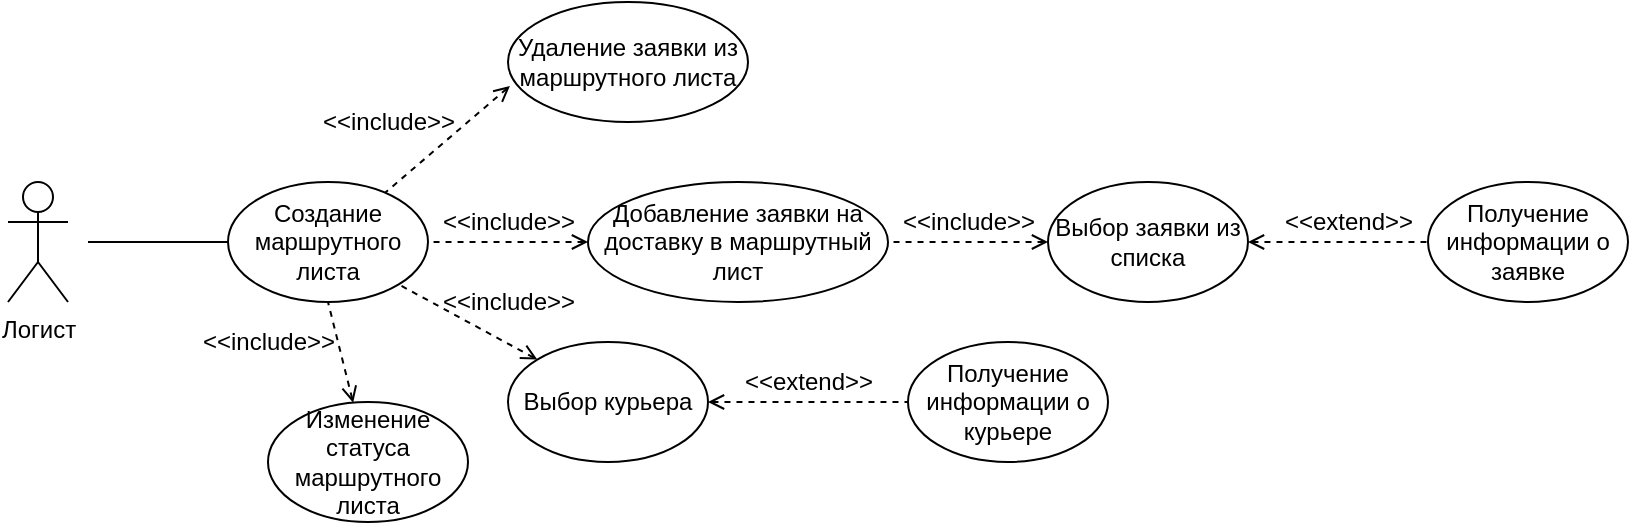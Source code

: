 <mxfile version="13.6.2" type="device"><diagram name="Page-1" id="13e1069c-82ec-6db2-03f1-153e76fe0fe0"><mxGraphModel dx="650" dy="978" grid="1" gridSize="10" guides="1" tooltips="1" connect="1" arrows="1" fold="1" page="1" pageScale="1" pageWidth="1100" pageHeight="850" background="#ffffff" math="0" shadow="0"><root><mxCell id="0"/><mxCell id="1" parent="0"/><mxCell id="Hrxg-AX5ilPJXGuz8wvC-5" value="Логист" style="shape=umlActor;verticalLabelPosition=bottom;verticalAlign=top;html=1;outlineConnect=0;horizontal=1;" vertex="1" parent="1"><mxGeometry x="40" y="150" width="30" height="60" as="geometry"/></mxCell><mxCell id="Hrxg-AX5ilPJXGuz8wvC-6" value="Создание маршрутного листа" style="ellipse;whiteSpace=wrap;html=1;" vertex="1" parent="1"><mxGeometry x="150" y="150" width="100" height="60" as="geometry"/></mxCell><mxCell id="Hrxg-AX5ilPJXGuz8wvC-30" value="" style="endArrow=none;html=1;entryX=0;entryY=0.5;entryDx=0;entryDy=0;" edge="1" parent="1" target="Hrxg-AX5ilPJXGuz8wvC-6"><mxGeometry width="50" height="50" relative="1" as="geometry"><mxPoint x="80" y="180" as="sourcePoint"/><mxPoint x="199" y="211" as="targetPoint"/></mxGeometry></mxCell><mxCell id="Hrxg-AX5ilPJXGuz8wvC-40" value="Удаление заявки из маршрутного листа" style="ellipse;whiteSpace=wrap;html=1;" vertex="1" parent="1"><mxGeometry x="290" y="60" width="120" height="60" as="geometry"/></mxCell><mxCell id="Hrxg-AX5ilPJXGuz8wvC-41" value="Добавление заявки на доставку в маршрутный лист" style="ellipse;whiteSpace=wrap;html=1;" vertex="1" parent="1"><mxGeometry x="330" y="150" width="150" height="60" as="geometry"/></mxCell><mxCell id="Hrxg-AX5ilPJXGuz8wvC-42" value="Получение информации о заявке" style="ellipse;whiteSpace=wrap;html=1;" vertex="1" parent="1"><mxGeometry x="750" y="150" width="100" height="60" as="geometry"/></mxCell><mxCell id="Hrxg-AX5ilPJXGuz8wvC-44" value="Выбор курьера" style="ellipse;whiteSpace=wrap;html=1;" vertex="1" parent="1"><mxGeometry x="290" y="230" width="100" height="60" as="geometry"/></mxCell><mxCell id="Hrxg-AX5ilPJXGuz8wvC-45" value="Изменение статуса маршрутного листа" style="ellipse;whiteSpace=wrap;html=1;" vertex="1" parent="1"><mxGeometry x="170" y="260" width="100" height="60" as="geometry"/></mxCell><mxCell id="Hrxg-AX5ilPJXGuz8wvC-47" value="" style="endArrow=none;dashed=1;html=1;exitX=1;exitY=0.5;exitDx=0;exitDy=0;entryX=0;entryY=0.5;entryDx=0;entryDy=0;verticalAlign=top;startArrow=open;startFill=0;" edge="1" parent="1" source="Hrxg-AX5ilPJXGuz8wvC-63" target="Hrxg-AX5ilPJXGuz8wvC-42"><mxGeometry width="50" height="50" relative="1" as="geometry"><mxPoint x="620" y="180" as="sourcePoint"/><mxPoint x="750" y="250" as="targetPoint"/></mxGeometry></mxCell><mxCell id="Hrxg-AX5ilPJXGuz8wvC-48" value="&amp;lt;&amp;lt;extend&amp;gt;&amp;gt;" style="text;html=1;align=center;verticalAlign=middle;resizable=0;points=[];autosize=1;" vertex="1" parent="1"><mxGeometry x="670" y="160" width="80" height="20" as="geometry"/></mxCell><mxCell id="Hrxg-AX5ilPJXGuz8wvC-49" value="" style="endArrow=none;dashed=1;html=1;exitX=0.008;exitY=0.7;exitDx=0;exitDy=0;verticalAlign=top;startArrow=open;startFill=0;exitPerimeter=0;" edge="1" parent="1" source="Hrxg-AX5ilPJXGuz8wvC-40" target="Hrxg-AX5ilPJXGuz8wvC-6"><mxGeometry width="50" height="50" relative="1" as="geometry"><mxPoint x="390" y="119.17" as="sourcePoint"/><mxPoint x="490" y="119.17" as="targetPoint"/></mxGeometry></mxCell><mxCell id="Hrxg-AX5ilPJXGuz8wvC-50" value="&amp;lt;&amp;lt;include&amp;gt;&amp;gt;" style="text;html=1;align=center;verticalAlign=middle;resizable=0;points=[];autosize=1;" vertex="1" parent="1"><mxGeometry x="190" y="110" width="80" height="20" as="geometry"/></mxCell><mxCell id="Hrxg-AX5ilPJXGuz8wvC-51" value="" style="endArrow=none;dashed=1;html=1;exitX=0;exitY=0.5;exitDx=0;exitDy=0;verticalAlign=top;startArrow=open;startFill=0;entryX=1;entryY=0.5;entryDx=0;entryDy=0;" edge="1" parent="1" source="Hrxg-AX5ilPJXGuz8wvC-41" target="Hrxg-AX5ilPJXGuz8wvC-6"><mxGeometry width="50" height="50" relative="1" as="geometry"><mxPoint x="390.8" y="350" as="sourcePoint"/><mxPoint x="328.584" y="403.386" as="targetPoint"/></mxGeometry></mxCell><mxCell id="Hrxg-AX5ilPJXGuz8wvC-52" value="&amp;lt;&amp;lt;include&amp;gt;&amp;gt;" style="text;html=1;align=center;verticalAlign=middle;resizable=0;points=[];autosize=1;" vertex="1" parent="1"><mxGeometry x="250" y="160" width="80" height="20" as="geometry"/></mxCell><mxCell id="Hrxg-AX5ilPJXGuz8wvC-53" value="" style="endArrow=none;dashed=1;html=1;exitX=0;exitY=0;exitDx=0;exitDy=0;verticalAlign=top;startArrow=open;startFill=0;entryX=1;entryY=1;entryDx=0;entryDy=0;" edge="1" parent="1" source="Hrxg-AX5ilPJXGuz8wvC-44" target="Hrxg-AX5ilPJXGuz8wvC-6"><mxGeometry width="50" height="50" relative="1" as="geometry"><mxPoint x="340.4" y="410" as="sourcePoint"/><mxPoint x="278.184" y="463.386" as="targetPoint"/></mxGeometry></mxCell><mxCell id="Hrxg-AX5ilPJXGuz8wvC-54" value="&amp;lt;&amp;lt;include&amp;gt;&amp;gt;" style="text;html=1;align=center;verticalAlign=middle;resizable=0;points=[];autosize=1;" vertex="1" parent="1"><mxGeometry x="250" y="200" width="80" height="20" as="geometry"/></mxCell><mxCell id="Hrxg-AX5ilPJXGuz8wvC-55" value="" style="endArrow=none;dashed=1;html=1;verticalAlign=top;startArrow=open;startFill=0;entryX=0.5;entryY=1;entryDx=0;entryDy=0;" edge="1" parent="1" source="Hrxg-AX5ilPJXGuz8wvC-45" target="Hrxg-AX5ilPJXGuz8wvC-6"><mxGeometry width="50" height="50" relative="1" as="geometry"><mxPoint x="400.8" y="340" as="sourcePoint"/><mxPoint x="338.584" y="393.386" as="targetPoint"/></mxGeometry></mxCell><mxCell id="Hrxg-AX5ilPJXGuz8wvC-56" value="&amp;lt;&amp;lt;include&amp;gt;&amp;gt;" style="text;html=1;align=center;verticalAlign=middle;resizable=0;points=[];autosize=1;" vertex="1" parent="1"><mxGeometry x="130" y="220" width="80" height="20" as="geometry"/></mxCell><mxCell id="Hrxg-AX5ilPJXGuz8wvC-58" value="Получение информации о курьере" style="ellipse;whiteSpace=wrap;html=1;" vertex="1" parent="1"><mxGeometry x="490" y="230" width="100" height="60" as="geometry"/></mxCell><mxCell id="Hrxg-AX5ilPJXGuz8wvC-59" value="" style="endArrow=none;dashed=1;html=1;exitX=1;exitY=0.5;exitDx=0;exitDy=0;entryX=0;entryY=0.5;entryDx=0;entryDy=0;verticalAlign=top;startArrow=open;startFill=0;" edge="1" parent="1" target="Hrxg-AX5ilPJXGuz8wvC-58"><mxGeometry width="50" height="50" relative="1" as="geometry"><mxPoint x="390" y="260" as="sourcePoint"/><mxPoint x="520" y="330" as="targetPoint"/></mxGeometry></mxCell><mxCell id="Hrxg-AX5ilPJXGuz8wvC-60" value="&amp;lt;&amp;lt;extend&amp;gt;&amp;gt;" style="text;html=1;align=center;verticalAlign=middle;resizable=0;points=[];autosize=1;" vertex="1" parent="1"><mxGeometry x="400" y="240" width="80" height="20" as="geometry"/></mxCell><mxCell id="Hrxg-AX5ilPJXGuz8wvC-63" value="Выбор заявки из списка" style="ellipse;whiteSpace=wrap;html=1;" vertex="1" parent="1"><mxGeometry x="560" y="150" width="100" height="60" as="geometry"/></mxCell><mxCell id="Hrxg-AX5ilPJXGuz8wvC-64" value="" style="endArrow=none;dashed=1;html=1;exitX=0;exitY=0.5;exitDx=0;exitDy=0;verticalAlign=top;startArrow=open;startFill=0;entryX=1;entryY=0.5;entryDx=0;entryDy=0;" edge="1" parent="1" source="Hrxg-AX5ilPJXGuz8wvC-63"><mxGeometry width="50" height="50" relative="1" as="geometry"><mxPoint x="620.8" y="350" as="sourcePoint"/><mxPoint x="480" y="180" as="targetPoint"/></mxGeometry></mxCell><mxCell id="Hrxg-AX5ilPJXGuz8wvC-65" value="&amp;lt;&amp;lt;include&amp;gt;&amp;gt;" style="text;html=1;align=center;verticalAlign=middle;resizable=0;points=[];autosize=1;" vertex="1" parent="1"><mxGeometry x="480" y="160" width="80" height="20" as="geometry"/></mxCell></root></mxGraphModel></diagram></mxfile>